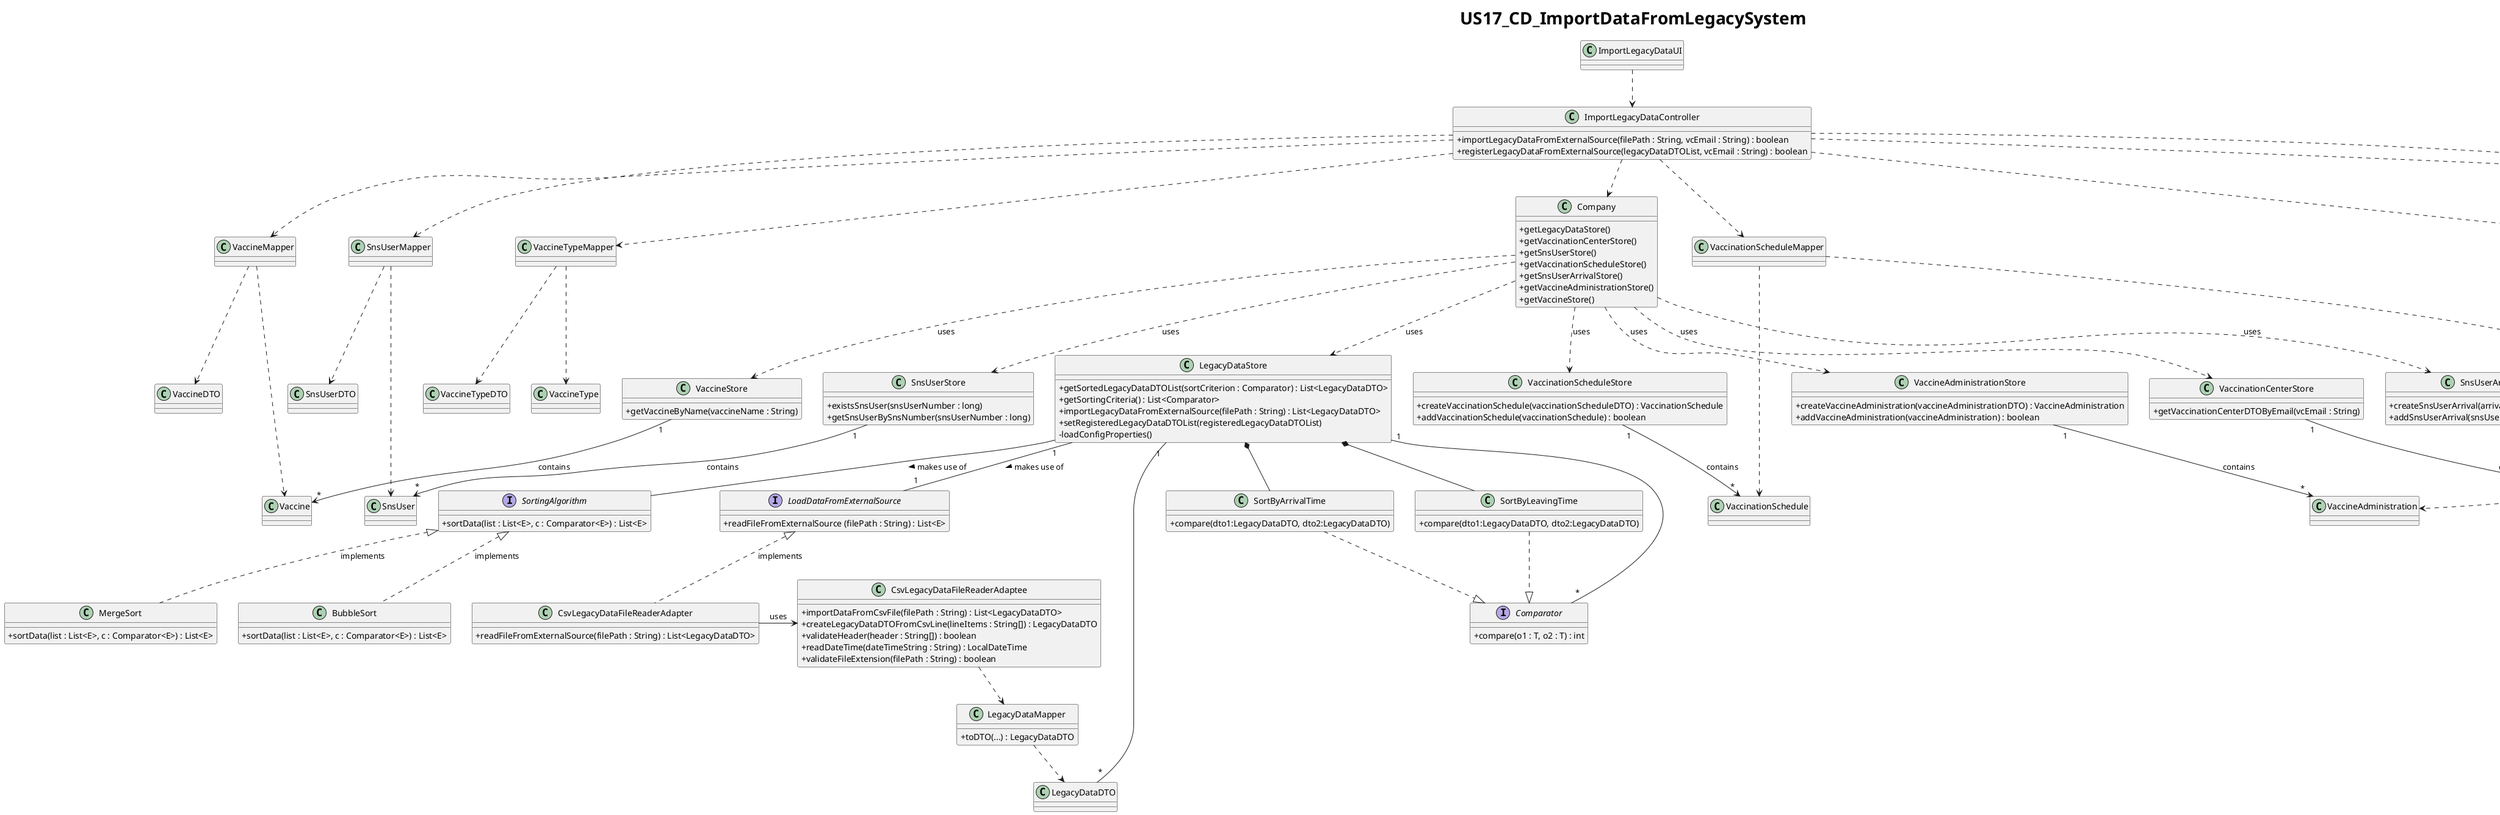 @startuml
skinparam classAttributeIconSize 0
skinparam titleFontSize 28
top to bottom direction
scale 1

title US17_CD_ImportDataFromLegacySystem

class ImportLegacyDataUI {}

interface LoadDataFromExternalSource {
    +readFileFromExternalSource (filePath : String) : List<E>
}

interface SortingAlgorithm {
    +sortData(list : List<E>, c : Comparator<E>) : List<E>
}

class BubbleSort {
+sortData(list : List<E>, c : Comparator<E>) : List<E>
}

class MergeSort {
+sortData(list : List<E>, c : Comparator<E>) : List<E>
}

class CsvLegacyDataFileReaderAdapter {
+readFileFromExternalSource(filePath : String) : List<LegacyDataDTO>
}

class CsvLegacyDataFileReaderAdaptee {
+importDataFromCsvFile(filePath : String) : List<LegacyDataDTO>
+createLegacyDataDTOFromCsvLine(lineItems : String[]) : LegacyDataDTO
+validateHeader(header : String[]) : boolean
+readDateTime(dateTimeString : String) : LocalDateTime
+validateFileExtension(filePath : String) : boolean
}

class Company {
+getLegacyDataStore()
+getVaccinationCenterStore()
+getSnsUserStore()
+getVaccinationScheduleStore()
+getSnsUserArrivalStore()
+getVaccineAdministrationStore()
+getVaccineStore()
}

class SortByArrivalTime {
+compare(dto1:LegacyDataDTO, dto2:LegacyDataDTO)
}
class SortByLeavingTime {
+compare(dto1:LegacyDataDTO, dto2:LegacyDataDTO)
}

interface Comparator {
+compare(o1 : T, o2 : T) : int
}

class LegacyDataStore {

+getSortedLegacyDataDTOList(sortCriterion : Comparator) : List<LegacyDataDTO>
+getSortingCriteria() : List<Comparator>
+importLegacyDataFromExternalSource(filePath : String) : List<LegacyDataDTO>
+setRegisteredLegacyDataDTOList(registeredLegacyDataDTOList)
-loadConfigProperties()
}



class ImportLegacyDataController {

+importLegacyDataFromExternalSource(filePath : String, vcEmail : String) : boolean
+registerLegacyDataFromExternalSource(legacyDataDTOList, vcEmail : String) : boolean
}

class LegacyDataDTO {

}

class LegacyDataMapper {
+toDTO(...) : LegacyDataDTO
}

class SnsUserStore {
+existsSnsUser(snsUserNumber : long)
+getSnsUserBySnsNumber(snsUserNumber : long)
}
class VaccinationScheduleStore {
+createVaccinationSchedule(vaccinationScheduleDTO) : VaccinationSchedule
+addVaccinationSchedule(vaccinationSchedule) : boolean
}

class SnsUserArrivalStore {
+createSnsUserArrival(arrivalDTO) : SnsUserArrival
+addSnsUserArrival(snsUserArrival) : boolean
}

class VaccineStore {
+getVaccineByName(vaccineName : String)

}

class VaccineAdministrationStore {
+createVaccineAdministration(vaccineAdministrationDTO) : VaccineAdministration
+addVaccineAdministration(vaccineAdministration) : boolean
}

class VaccinationCenterStore {
+getVaccinationCenterDTOByEmail(vcEmail : String)
}

class SnsUser {
}

class SnsUserDTO {
}

class SnsUserMapper {
}

class VaccinationCenter {
}

class VaccinationCenterDTO {
}


class VaccinationSchedule {
}

class VaccinationScheduleDTO {
}

class SnsUserArrival {
}

class SnsUserArrivalDTO {
}


class VaccineAdministration {
}

class VaccineAdministrationDTO {
}


ImportLegacyDataUI ..> ImportLegacyDataController
ImportLegacyDataController ..> Company

Company .d.> LegacyDataStore : uses
Company ..> SnsUserStore : uses
Company ..> VaccinationScheduleStore : uses
Company ..> SnsUserArrivalStore : uses
Company ..> VaccineStore : uses
Company ..> VaccineAdministrationStore : uses
Company ..> VaccinationCenterStore : uses

ImportLegacyDataController ..> SnsUserMapper
SnsUserMapper ..> SnsUserDTO
SnsUserMapper ..> SnsUser

ImportLegacyDataController ..> VaccineMapper
VaccineMapper ..> VaccineDTO
VaccineMapper ..> Vaccine

ImportLegacyDataController ..> VaccineTypeMapper
VaccineTypeMapper ..> VaccineTypeDTO
VaccineTypeMapper ..> VaccineType

ImportLegacyDataController ..> VaccinationScheduleMapper
VaccinationScheduleMapper ..> VaccinationScheduleDTO
VaccinationScheduleMapper ..> VaccinationSchedule

ImportLegacyDataController ..> VaccinationAdministrationMapper
VaccinationAdministrationMapper ..> VaccineAdministrationDTO
VaccinationAdministrationMapper ..> VaccineAdministration

ImportLegacyDataController ..> VaccinationCenterMapper
VaccinationCenterMapper ..> VaccinationCenterDTO
VaccinationCenterMapper ..> VaccinationCenter

ImportLegacyDataController ..> SnsUserArrivalMapper
SnsUserArrivalMapper ..> SnsUserArrivalDTO
SnsUserArrivalMapper ..> SnsUserArrival


LegacyDataStore "1" -- "*" LegacyDataDTO
LegacyDataStore "1" -- "1" LoadDataFromExternalSource : makes use of >


CsvLegacyDataFileReaderAdapter .u.|> LoadDataFromExternalSource : implements
CsvLegacyDataFileReaderAdapter -> CsvLegacyDataFileReaderAdaptee: uses


VaccinationCenterStore "1" --> "*" VaccinationCenter : contains
SnsUserStore "1" --> "*" SnsUser : contains
VaccinationScheduleStore "1" --> "*" VaccinationSchedule : contains
VaccineAdministrationStore "1" --> "*" VaccineAdministration : contains
SnsUserArrivalStore "1" --> "*" SnsUserArrival : contains
VaccineStore "1" --> "*" Vaccine : contains




LegacyDataStore *-- SortByArrivalTime
LegacyDataStore *-- SortByLeavingTime
LegacyDataStore "1" -- "*" Comparator

SortByArrivalTime ..|> Comparator
SortByLeavingTime ..|> Comparator

LegacyDataStore -- SortingAlgorithm : makes use of >
MergeSort .u.|> SortingAlgorithm : implements
BubbleSort .u.|> SortingAlgorithm : implements

LegacyDataMapper ..> LegacyDataDTO
CsvLegacyDataFileReaderAdaptee ..> LegacyDataMapper




@enduml